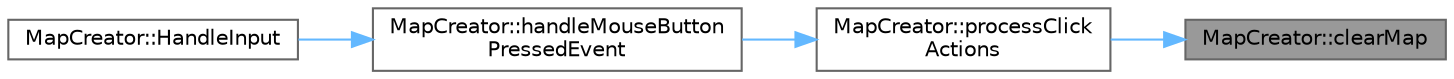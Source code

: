 digraph "MapCreator::clearMap"
{
 // LATEX_PDF_SIZE
  bgcolor="transparent";
  edge [fontname=Helvetica,fontsize=10,labelfontname=Helvetica,labelfontsize=10];
  node [fontname=Helvetica,fontsize=10,shape=box,height=0.2,width=0.4];
  rankdir="RL";
  Node1 [id="Node000001",label="MapCreator::clearMap",height=0.2,width=0.4,color="gray40", fillcolor="grey60", style="filled", fontcolor="black",tooltip="Assigns the current map a new default one and, detaches the observer from the old map and attaches it..."];
  Node1 -> Node2 [id="edge4_Node000001_Node000002",dir="back",color="steelblue1",style="solid",tooltip=" "];
  Node2 [id="Node000002",label="MapCreator::processClick\lActions",height=0.2,width=0.4,color="grey40", fillcolor="white", style="filled",URL="$class_map_creator.html#a054cb306e000f220c589b2464279ffbc",tooltip="Checks where the user clicked on the screen eg. sidebar, map, buttons and calls the appropriate funct..."];
  Node2 -> Node3 [id="edge5_Node000002_Node000003",dir="back",color="steelblue1",style="solid",tooltip=" "];
  Node3 [id="Node000003",label="MapCreator::handleMouseButton\lPressedEvent",height=0.2,width=0.4,color="grey40", fillcolor="white", style="filled",URL="$class_map_creator.html#a4b26477932cbed5df4f0c011fed84e39",tooltip="Checks whether the event on the window was a click."];
  Node3 -> Node4 [id="edge6_Node000003_Node000004",dir="back",color="steelblue1",style="solid",tooltip=" "];
  Node4 [id="Node000004",label="MapCreator::HandleInput",height=0.2,width=0.4,color="grey40", fillcolor="white", style="filled",URL="$class_map_creator.html#a39254fe1fb7f9abe952ad5eb65ecf699",tooltip="Handles the inputs (clicks) of the user on the window and updates the game logic."];
}
